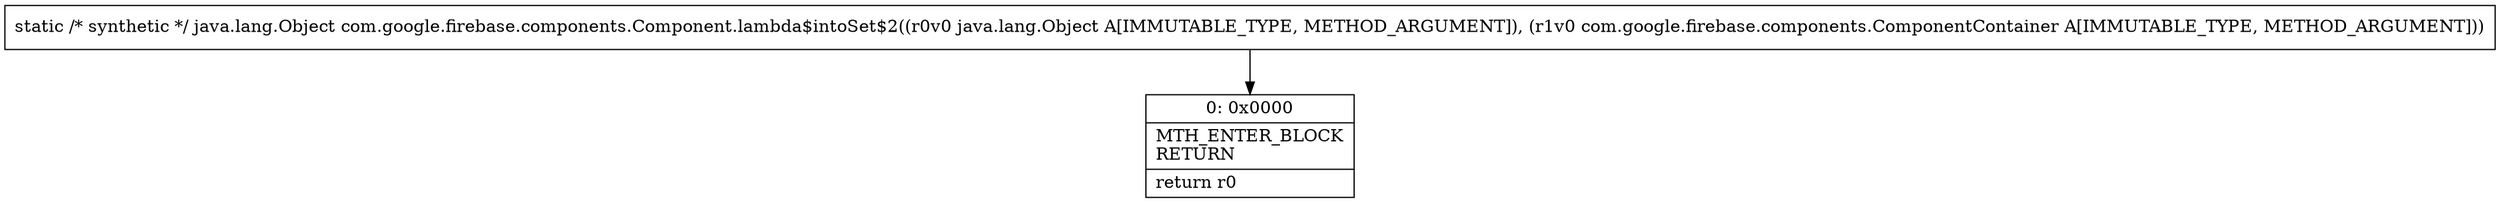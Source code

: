 digraph "CFG forcom.google.firebase.components.Component.lambda$intoSet$2(Ljava\/lang\/Object;Lcom\/google\/firebase\/components\/ComponentContainer;)Ljava\/lang\/Object;" {
Node_0 [shape=record,label="{0\:\ 0x0000|MTH_ENTER_BLOCK\lRETURN\l|return r0\l}"];
MethodNode[shape=record,label="{static \/* synthetic *\/ java.lang.Object com.google.firebase.components.Component.lambda$intoSet$2((r0v0 java.lang.Object A[IMMUTABLE_TYPE, METHOD_ARGUMENT]), (r1v0 com.google.firebase.components.ComponentContainer A[IMMUTABLE_TYPE, METHOD_ARGUMENT])) }"];
MethodNode -> Node_0;
}

